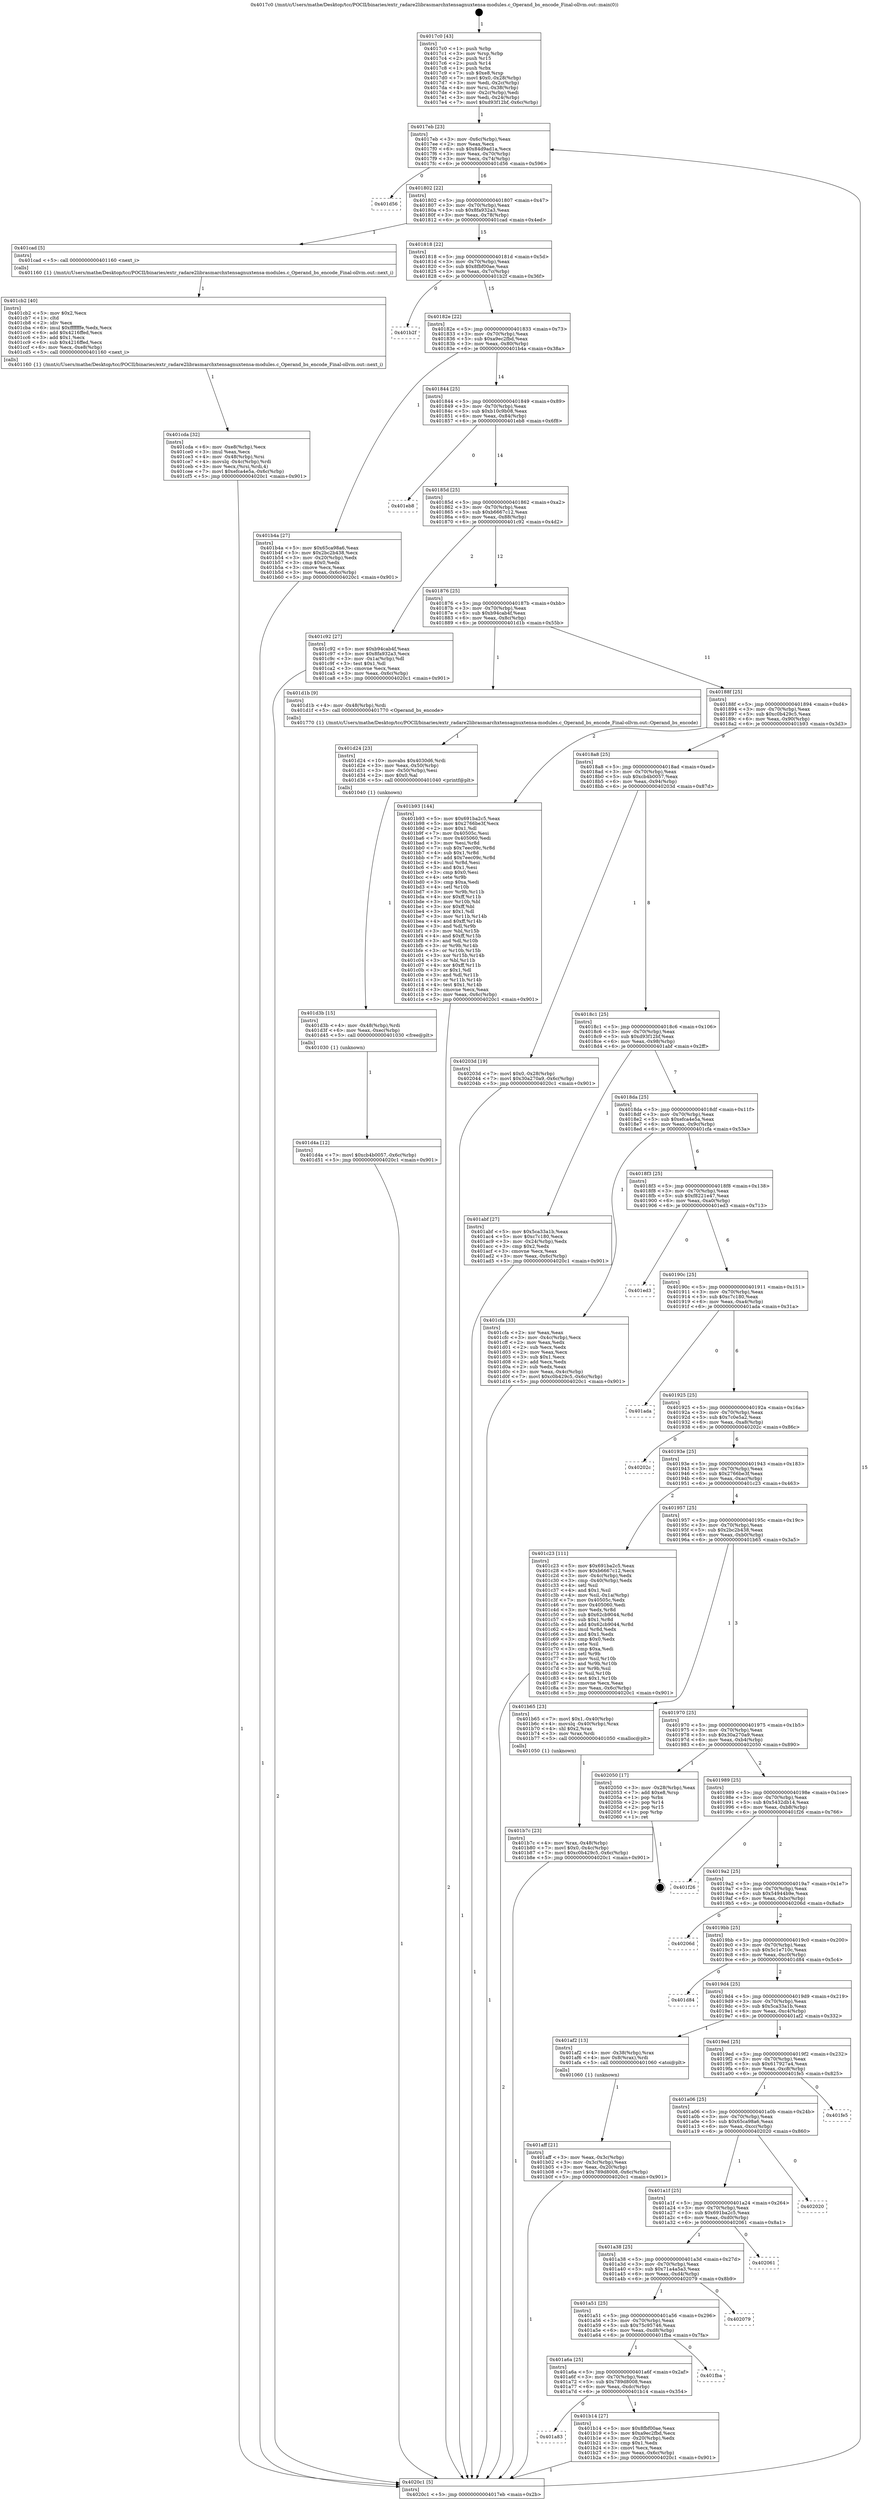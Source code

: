 digraph "0x4017c0" {
  label = "0x4017c0 (/mnt/c/Users/mathe/Desktop/tcc/POCII/binaries/extr_radare2librasmarchxtensagnuxtensa-modules.c_Operand_bs_encode_Final-ollvm.out::main(0))"
  labelloc = "t"
  node[shape=record]

  Entry [label="",width=0.3,height=0.3,shape=circle,fillcolor=black,style=filled]
  "0x4017eb" [label="{
     0x4017eb [23]\l
     | [instrs]\l
     &nbsp;&nbsp;0x4017eb \<+3\>: mov -0x6c(%rbp),%eax\l
     &nbsp;&nbsp;0x4017ee \<+2\>: mov %eax,%ecx\l
     &nbsp;&nbsp;0x4017f0 \<+6\>: sub $0x84d9ad1a,%ecx\l
     &nbsp;&nbsp;0x4017f6 \<+3\>: mov %eax,-0x70(%rbp)\l
     &nbsp;&nbsp;0x4017f9 \<+3\>: mov %ecx,-0x74(%rbp)\l
     &nbsp;&nbsp;0x4017fc \<+6\>: je 0000000000401d56 \<main+0x596\>\l
  }"]
  "0x401d56" [label="{
     0x401d56\l
  }", style=dashed]
  "0x401802" [label="{
     0x401802 [22]\l
     | [instrs]\l
     &nbsp;&nbsp;0x401802 \<+5\>: jmp 0000000000401807 \<main+0x47\>\l
     &nbsp;&nbsp;0x401807 \<+3\>: mov -0x70(%rbp),%eax\l
     &nbsp;&nbsp;0x40180a \<+5\>: sub $0x8fa932a3,%eax\l
     &nbsp;&nbsp;0x40180f \<+3\>: mov %eax,-0x78(%rbp)\l
     &nbsp;&nbsp;0x401812 \<+6\>: je 0000000000401cad \<main+0x4ed\>\l
  }"]
  Exit [label="",width=0.3,height=0.3,shape=circle,fillcolor=black,style=filled,peripheries=2]
  "0x401cad" [label="{
     0x401cad [5]\l
     | [instrs]\l
     &nbsp;&nbsp;0x401cad \<+5\>: call 0000000000401160 \<next_i\>\l
     | [calls]\l
     &nbsp;&nbsp;0x401160 \{1\} (/mnt/c/Users/mathe/Desktop/tcc/POCII/binaries/extr_radare2librasmarchxtensagnuxtensa-modules.c_Operand_bs_encode_Final-ollvm.out::next_i)\l
  }"]
  "0x401818" [label="{
     0x401818 [22]\l
     | [instrs]\l
     &nbsp;&nbsp;0x401818 \<+5\>: jmp 000000000040181d \<main+0x5d\>\l
     &nbsp;&nbsp;0x40181d \<+3\>: mov -0x70(%rbp),%eax\l
     &nbsp;&nbsp;0x401820 \<+5\>: sub $0x8fbf00ae,%eax\l
     &nbsp;&nbsp;0x401825 \<+3\>: mov %eax,-0x7c(%rbp)\l
     &nbsp;&nbsp;0x401828 \<+6\>: je 0000000000401b2f \<main+0x36f\>\l
  }"]
  "0x401d4a" [label="{
     0x401d4a [12]\l
     | [instrs]\l
     &nbsp;&nbsp;0x401d4a \<+7\>: movl $0xcb4b0057,-0x6c(%rbp)\l
     &nbsp;&nbsp;0x401d51 \<+5\>: jmp 00000000004020c1 \<main+0x901\>\l
  }"]
  "0x401b2f" [label="{
     0x401b2f\l
  }", style=dashed]
  "0x40182e" [label="{
     0x40182e [22]\l
     | [instrs]\l
     &nbsp;&nbsp;0x40182e \<+5\>: jmp 0000000000401833 \<main+0x73\>\l
     &nbsp;&nbsp;0x401833 \<+3\>: mov -0x70(%rbp),%eax\l
     &nbsp;&nbsp;0x401836 \<+5\>: sub $0xa9ec2fbd,%eax\l
     &nbsp;&nbsp;0x40183b \<+3\>: mov %eax,-0x80(%rbp)\l
     &nbsp;&nbsp;0x40183e \<+6\>: je 0000000000401b4a \<main+0x38a\>\l
  }"]
  "0x401d3b" [label="{
     0x401d3b [15]\l
     | [instrs]\l
     &nbsp;&nbsp;0x401d3b \<+4\>: mov -0x48(%rbp),%rdi\l
     &nbsp;&nbsp;0x401d3f \<+6\>: mov %eax,-0xec(%rbp)\l
     &nbsp;&nbsp;0x401d45 \<+5\>: call 0000000000401030 \<free@plt\>\l
     | [calls]\l
     &nbsp;&nbsp;0x401030 \{1\} (unknown)\l
  }"]
  "0x401b4a" [label="{
     0x401b4a [27]\l
     | [instrs]\l
     &nbsp;&nbsp;0x401b4a \<+5\>: mov $0x65ca98a6,%eax\l
     &nbsp;&nbsp;0x401b4f \<+5\>: mov $0x2bc2b438,%ecx\l
     &nbsp;&nbsp;0x401b54 \<+3\>: mov -0x20(%rbp),%edx\l
     &nbsp;&nbsp;0x401b57 \<+3\>: cmp $0x0,%edx\l
     &nbsp;&nbsp;0x401b5a \<+3\>: cmove %ecx,%eax\l
     &nbsp;&nbsp;0x401b5d \<+3\>: mov %eax,-0x6c(%rbp)\l
     &nbsp;&nbsp;0x401b60 \<+5\>: jmp 00000000004020c1 \<main+0x901\>\l
  }"]
  "0x401844" [label="{
     0x401844 [25]\l
     | [instrs]\l
     &nbsp;&nbsp;0x401844 \<+5\>: jmp 0000000000401849 \<main+0x89\>\l
     &nbsp;&nbsp;0x401849 \<+3\>: mov -0x70(%rbp),%eax\l
     &nbsp;&nbsp;0x40184c \<+5\>: sub $0xb10c9b08,%eax\l
     &nbsp;&nbsp;0x401851 \<+6\>: mov %eax,-0x84(%rbp)\l
     &nbsp;&nbsp;0x401857 \<+6\>: je 0000000000401eb8 \<main+0x6f8\>\l
  }"]
  "0x401d24" [label="{
     0x401d24 [23]\l
     | [instrs]\l
     &nbsp;&nbsp;0x401d24 \<+10\>: movabs $0x4030d6,%rdi\l
     &nbsp;&nbsp;0x401d2e \<+3\>: mov %eax,-0x50(%rbp)\l
     &nbsp;&nbsp;0x401d31 \<+3\>: mov -0x50(%rbp),%esi\l
     &nbsp;&nbsp;0x401d34 \<+2\>: mov $0x0,%al\l
     &nbsp;&nbsp;0x401d36 \<+5\>: call 0000000000401040 \<printf@plt\>\l
     | [calls]\l
     &nbsp;&nbsp;0x401040 \{1\} (unknown)\l
  }"]
  "0x401eb8" [label="{
     0x401eb8\l
  }", style=dashed]
  "0x40185d" [label="{
     0x40185d [25]\l
     | [instrs]\l
     &nbsp;&nbsp;0x40185d \<+5\>: jmp 0000000000401862 \<main+0xa2\>\l
     &nbsp;&nbsp;0x401862 \<+3\>: mov -0x70(%rbp),%eax\l
     &nbsp;&nbsp;0x401865 \<+5\>: sub $0xb6667c12,%eax\l
     &nbsp;&nbsp;0x40186a \<+6\>: mov %eax,-0x88(%rbp)\l
     &nbsp;&nbsp;0x401870 \<+6\>: je 0000000000401c92 \<main+0x4d2\>\l
  }"]
  "0x401cda" [label="{
     0x401cda [32]\l
     | [instrs]\l
     &nbsp;&nbsp;0x401cda \<+6\>: mov -0xe8(%rbp),%ecx\l
     &nbsp;&nbsp;0x401ce0 \<+3\>: imul %eax,%ecx\l
     &nbsp;&nbsp;0x401ce3 \<+4\>: mov -0x48(%rbp),%rsi\l
     &nbsp;&nbsp;0x401ce7 \<+4\>: movslq -0x4c(%rbp),%rdi\l
     &nbsp;&nbsp;0x401ceb \<+3\>: mov %ecx,(%rsi,%rdi,4)\l
     &nbsp;&nbsp;0x401cee \<+7\>: movl $0xefca4e5a,-0x6c(%rbp)\l
     &nbsp;&nbsp;0x401cf5 \<+5\>: jmp 00000000004020c1 \<main+0x901\>\l
  }"]
  "0x401c92" [label="{
     0x401c92 [27]\l
     | [instrs]\l
     &nbsp;&nbsp;0x401c92 \<+5\>: mov $0xb94cab4f,%eax\l
     &nbsp;&nbsp;0x401c97 \<+5\>: mov $0x8fa932a3,%ecx\l
     &nbsp;&nbsp;0x401c9c \<+3\>: mov -0x1a(%rbp),%dl\l
     &nbsp;&nbsp;0x401c9f \<+3\>: test $0x1,%dl\l
     &nbsp;&nbsp;0x401ca2 \<+3\>: cmovne %ecx,%eax\l
     &nbsp;&nbsp;0x401ca5 \<+3\>: mov %eax,-0x6c(%rbp)\l
     &nbsp;&nbsp;0x401ca8 \<+5\>: jmp 00000000004020c1 \<main+0x901\>\l
  }"]
  "0x401876" [label="{
     0x401876 [25]\l
     | [instrs]\l
     &nbsp;&nbsp;0x401876 \<+5\>: jmp 000000000040187b \<main+0xbb\>\l
     &nbsp;&nbsp;0x40187b \<+3\>: mov -0x70(%rbp),%eax\l
     &nbsp;&nbsp;0x40187e \<+5\>: sub $0xb94cab4f,%eax\l
     &nbsp;&nbsp;0x401883 \<+6\>: mov %eax,-0x8c(%rbp)\l
     &nbsp;&nbsp;0x401889 \<+6\>: je 0000000000401d1b \<main+0x55b\>\l
  }"]
  "0x401cb2" [label="{
     0x401cb2 [40]\l
     | [instrs]\l
     &nbsp;&nbsp;0x401cb2 \<+5\>: mov $0x2,%ecx\l
     &nbsp;&nbsp;0x401cb7 \<+1\>: cltd\l
     &nbsp;&nbsp;0x401cb8 \<+2\>: idiv %ecx\l
     &nbsp;&nbsp;0x401cba \<+6\>: imul $0xfffffffe,%edx,%ecx\l
     &nbsp;&nbsp;0x401cc0 \<+6\>: add $0x4216ffed,%ecx\l
     &nbsp;&nbsp;0x401cc6 \<+3\>: add $0x1,%ecx\l
     &nbsp;&nbsp;0x401cc9 \<+6\>: sub $0x4216ffed,%ecx\l
     &nbsp;&nbsp;0x401ccf \<+6\>: mov %ecx,-0xe8(%rbp)\l
     &nbsp;&nbsp;0x401cd5 \<+5\>: call 0000000000401160 \<next_i\>\l
     | [calls]\l
     &nbsp;&nbsp;0x401160 \{1\} (/mnt/c/Users/mathe/Desktop/tcc/POCII/binaries/extr_radare2librasmarchxtensagnuxtensa-modules.c_Operand_bs_encode_Final-ollvm.out::next_i)\l
  }"]
  "0x401d1b" [label="{
     0x401d1b [9]\l
     | [instrs]\l
     &nbsp;&nbsp;0x401d1b \<+4\>: mov -0x48(%rbp),%rdi\l
     &nbsp;&nbsp;0x401d1f \<+5\>: call 0000000000401770 \<Operand_bs_encode\>\l
     | [calls]\l
     &nbsp;&nbsp;0x401770 \{1\} (/mnt/c/Users/mathe/Desktop/tcc/POCII/binaries/extr_radare2librasmarchxtensagnuxtensa-modules.c_Operand_bs_encode_Final-ollvm.out::Operand_bs_encode)\l
  }"]
  "0x40188f" [label="{
     0x40188f [25]\l
     | [instrs]\l
     &nbsp;&nbsp;0x40188f \<+5\>: jmp 0000000000401894 \<main+0xd4\>\l
     &nbsp;&nbsp;0x401894 \<+3\>: mov -0x70(%rbp),%eax\l
     &nbsp;&nbsp;0x401897 \<+5\>: sub $0xc0b429c5,%eax\l
     &nbsp;&nbsp;0x40189c \<+6\>: mov %eax,-0x90(%rbp)\l
     &nbsp;&nbsp;0x4018a2 \<+6\>: je 0000000000401b93 \<main+0x3d3\>\l
  }"]
  "0x401b7c" [label="{
     0x401b7c [23]\l
     | [instrs]\l
     &nbsp;&nbsp;0x401b7c \<+4\>: mov %rax,-0x48(%rbp)\l
     &nbsp;&nbsp;0x401b80 \<+7\>: movl $0x0,-0x4c(%rbp)\l
     &nbsp;&nbsp;0x401b87 \<+7\>: movl $0xc0b429c5,-0x6c(%rbp)\l
     &nbsp;&nbsp;0x401b8e \<+5\>: jmp 00000000004020c1 \<main+0x901\>\l
  }"]
  "0x401b93" [label="{
     0x401b93 [144]\l
     | [instrs]\l
     &nbsp;&nbsp;0x401b93 \<+5\>: mov $0x691ba2c5,%eax\l
     &nbsp;&nbsp;0x401b98 \<+5\>: mov $0x2766be3f,%ecx\l
     &nbsp;&nbsp;0x401b9d \<+2\>: mov $0x1,%dl\l
     &nbsp;&nbsp;0x401b9f \<+7\>: mov 0x40505c,%esi\l
     &nbsp;&nbsp;0x401ba6 \<+7\>: mov 0x405060,%edi\l
     &nbsp;&nbsp;0x401bad \<+3\>: mov %esi,%r8d\l
     &nbsp;&nbsp;0x401bb0 \<+7\>: sub $0x7eec09c,%r8d\l
     &nbsp;&nbsp;0x401bb7 \<+4\>: sub $0x1,%r8d\l
     &nbsp;&nbsp;0x401bbb \<+7\>: add $0x7eec09c,%r8d\l
     &nbsp;&nbsp;0x401bc2 \<+4\>: imul %r8d,%esi\l
     &nbsp;&nbsp;0x401bc6 \<+3\>: and $0x1,%esi\l
     &nbsp;&nbsp;0x401bc9 \<+3\>: cmp $0x0,%esi\l
     &nbsp;&nbsp;0x401bcc \<+4\>: sete %r9b\l
     &nbsp;&nbsp;0x401bd0 \<+3\>: cmp $0xa,%edi\l
     &nbsp;&nbsp;0x401bd3 \<+4\>: setl %r10b\l
     &nbsp;&nbsp;0x401bd7 \<+3\>: mov %r9b,%r11b\l
     &nbsp;&nbsp;0x401bda \<+4\>: xor $0xff,%r11b\l
     &nbsp;&nbsp;0x401bde \<+3\>: mov %r10b,%bl\l
     &nbsp;&nbsp;0x401be1 \<+3\>: xor $0xff,%bl\l
     &nbsp;&nbsp;0x401be4 \<+3\>: xor $0x1,%dl\l
     &nbsp;&nbsp;0x401be7 \<+3\>: mov %r11b,%r14b\l
     &nbsp;&nbsp;0x401bea \<+4\>: and $0xff,%r14b\l
     &nbsp;&nbsp;0x401bee \<+3\>: and %dl,%r9b\l
     &nbsp;&nbsp;0x401bf1 \<+3\>: mov %bl,%r15b\l
     &nbsp;&nbsp;0x401bf4 \<+4\>: and $0xff,%r15b\l
     &nbsp;&nbsp;0x401bf8 \<+3\>: and %dl,%r10b\l
     &nbsp;&nbsp;0x401bfb \<+3\>: or %r9b,%r14b\l
     &nbsp;&nbsp;0x401bfe \<+3\>: or %r10b,%r15b\l
     &nbsp;&nbsp;0x401c01 \<+3\>: xor %r15b,%r14b\l
     &nbsp;&nbsp;0x401c04 \<+3\>: or %bl,%r11b\l
     &nbsp;&nbsp;0x401c07 \<+4\>: xor $0xff,%r11b\l
     &nbsp;&nbsp;0x401c0b \<+3\>: or $0x1,%dl\l
     &nbsp;&nbsp;0x401c0e \<+3\>: and %dl,%r11b\l
     &nbsp;&nbsp;0x401c11 \<+3\>: or %r11b,%r14b\l
     &nbsp;&nbsp;0x401c14 \<+4\>: test $0x1,%r14b\l
     &nbsp;&nbsp;0x401c18 \<+3\>: cmovne %ecx,%eax\l
     &nbsp;&nbsp;0x401c1b \<+3\>: mov %eax,-0x6c(%rbp)\l
     &nbsp;&nbsp;0x401c1e \<+5\>: jmp 00000000004020c1 \<main+0x901\>\l
  }"]
  "0x4018a8" [label="{
     0x4018a8 [25]\l
     | [instrs]\l
     &nbsp;&nbsp;0x4018a8 \<+5\>: jmp 00000000004018ad \<main+0xed\>\l
     &nbsp;&nbsp;0x4018ad \<+3\>: mov -0x70(%rbp),%eax\l
     &nbsp;&nbsp;0x4018b0 \<+5\>: sub $0xcb4b0057,%eax\l
     &nbsp;&nbsp;0x4018b5 \<+6\>: mov %eax,-0x94(%rbp)\l
     &nbsp;&nbsp;0x4018bb \<+6\>: je 000000000040203d \<main+0x87d\>\l
  }"]
  "0x401a83" [label="{
     0x401a83\l
  }", style=dashed]
  "0x40203d" [label="{
     0x40203d [19]\l
     | [instrs]\l
     &nbsp;&nbsp;0x40203d \<+7\>: movl $0x0,-0x28(%rbp)\l
     &nbsp;&nbsp;0x402044 \<+7\>: movl $0x30a270a9,-0x6c(%rbp)\l
     &nbsp;&nbsp;0x40204b \<+5\>: jmp 00000000004020c1 \<main+0x901\>\l
  }"]
  "0x4018c1" [label="{
     0x4018c1 [25]\l
     | [instrs]\l
     &nbsp;&nbsp;0x4018c1 \<+5\>: jmp 00000000004018c6 \<main+0x106\>\l
     &nbsp;&nbsp;0x4018c6 \<+3\>: mov -0x70(%rbp),%eax\l
     &nbsp;&nbsp;0x4018c9 \<+5\>: sub $0xd93f12bf,%eax\l
     &nbsp;&nbsp;0x4018ce \<+6\>: mov %eax,-0x98(%rbp)\l
     &nbsp;&nbsp;0x4018d4 \<+6\>: je 0000000000401abf \<main+0x2ff\>\l
  }"]
  "0x401b14" [label="{
     0x401b14 [27]\l
     | [instrs]\l
     &nbsp;&nbsp;0x401b14 \<+5\>: mov $0x8fbf00ae,%eax\l
     &nbsp;&nbsp;0x401b19 \<+5\>: mov $0xa9ec2fbd,%ecx\l
     &nbsp;&nbsp;0x401b1e \<+3\>: mov -0x20(%rbp),%edx\l
     &nbsp;&nbsp;0x401b21 \<+3\>: cmp $0x1,%edx\l
     &nbsp;&nbsp;0x401b24 \<+3\>: cmovl %ecx,%eax\l
     &nbsp;&nbsp;0x401b27 \<+3\>: mov %eax,-0x6c(%rbp)\l
     &nbsp;&nbsp;0x401b2a \<+5\>: jmp 00000000004020c1 \<main+0x901\>\l
  }"]
  "0x401abf" [label="{
     0x401abf [27]\l
     | [instrs]\l
     &nbsp;&nbsp;0x401abf \<+5\>: mov $0x5ca33a1b,%eax\l
     &nbsp;&nbsp;0x401ac4 \<+5\>: mov $0xc7c180,%ecx\l
     &nbsp;&nbsp;0x401ac9 \<+3\>: mov -0x24(%rbp),%edx\l
     &nbsp;&nbsp;0x401acc \<+3\>: cmp $0x2,%edx\l
     &nbsp;&nbsp;0x401acf \<+3\>: cmovne %ecx,%eax\l
     &nbsp;&nbsp;0x401ad2 \<+3\>: mov %eax,-0x6c(%rbp)\l
     &nbsp;&nbsp;0x401ad5 \<+5\>: jmp 00000000004020c1 \<main+0x901\>\l
  }"]
  "0x4018da" [label="{
     0x4018da [25]\l
     | [instrs]\l
     &nbsp;&nbsp;0x4018da \<+5\>: jmp 00000000004018df \<main+0x11f\>\l
     &nbsp;&nbsp;0x4018df \<+3\>: mov -0x70(%rbp),%eax\l
     &nbsp;&nbsp;0x4018e2 \<+5\>: sub $0xefca4e5a,%eax\l
     &nbsp;&nbsp;0x4018e7 \<+6\>: mov %eax,-0x9c(%rbp)\l
     &nbsp;&nbsp;0x4018ed \<+6\>: je 0000000000401cfa \<main+0x53a\>\l
  }"]
  "0x4020c1" [label="{
     0x4020c1 [5]\l
     | [instrs]\l
     &nbsp;&nbsp;0x4020c1 \<+5\>: jmp 00000000004017eb \<main+0x2b\>\l
  }"]
  "0x4017c0" [label="{
     0x4017c0 [43]\l
     | [instrs]\l
     &nbsp;&nbsp;0x4017c0 \<+1\>: push %rbp\l
     &nbsp;&nbsp;0x4017c1 \<+3\>: mov %rsp,%rbp\l
     &nbsp;&nbsp;0x4017c4 \<+2\>: push %r15\l
     &nbsp;&nbsp;0x4017c6 \<+2\>: push %r14\l
     &nbsp;&nbsp;0x4017c8 \<+1\>: push %rbx\l
     &nbsp;&nbsp;0x4017c9 \<+7\>: sub $0xe8,%rsp\l
     &nbsp;&nbsp;0x4017d0 \<+7\>: movl $0x0,-0x28(%rbp)\l
     &nbsp;&nbsp;0x4017d7 \<+3\>: mov %edi,-0x2c(%rbp)\l
     &nbsp;&nbsp;0x4017da \<+4\>: mov %rsi,-0x38(%rbp)\l
     &nbsp;&nbsp;0x4017de \<+3\>: mov -0x2c(%rbp),%edi\l
     &nbsp;&nbsp;0x4017e1 \<+3\>: mov %edi,-0x24(%rbp)\l
     &nbsp;&nbsp;0x4017e4 \<+7\>: movl $0xd93f12bf,-0x6c(%rbp)\l
  }"]
  "0x401a6a" [label="{
     0x401a6a [25]\l
     | [instrs]\l
     &nbsp;&nbsp;0x401a6a \<+5\>: jmp 0000000000401a6f \<main+0x2af\>\l
     &nbsp;&nbsp;0x401a6f \<+3\>: mov -0x70(%rbp),%eax\l
     &nbsp;&nbsp;0x401a72 \<+5\>: sub $0x789d8008,%eax\l
     &nbsp;&nbsp;0x401a77 \<+6\>: mov %eax,-0xdc(%rbp)\l
     &nbsp;&nbsp;0x401a7d \<+6\>: je 0000000000401b14 \<main+0x354\>\l
  }"]
  "0x401cfa" [label="{
     0x401cfa [33]\l
     | [instrs]\l
     &nbsp;&nbsp;0x401cfa \<+2\>: xor %eax,%eax\l
     &nbsp;&nbsp;0x401cfc \<+3\>: mov -0x4c(%rbp),%ecx\l
     &nbsp;&nbsp;0x401cff \<+2\>: mov %eax,%edx\l
     &nbsp;&nbsp;0x401d01 \<+2\>: sub %ecx,%edx\l
     &nbsp;&nbsp;0x401d03 \<+2\>: mov %eax,%ecx\l
     &nbsp;&nbsp;0x401d05 \<+3\>: sub $0x1,%ecx\l
     &nbsp;&nbsp;0x401d08 \<+2\>: add %ecx,%edx\l
     &nbsp;&nbsp;0x401d0a \<+2\>: sub %edx,%eax\l
     &nbsp;&nbsp;0x401d0c \<+3\>: mov %eax,-0x4c(%rbp)\l
     &nbsp;&nbsp;0x401d0f \<+7\>: movl $0xc0b429c5,-0x6c(%rbp)\l
     &nbsp;&nbsp;0x401d16 \<+5\>: jmp 00000000004020c1 \<main+0x901\>\l
  }"]
  "0x4018f3" [label="{
     0x4018f3 [25]\l
     | [instrs]\l
     &nbsp;&nbsp;0x4018f3 \<+5\>: jmp 00000000004018f8 \<main+0x138\>\l
     &nbsp;&nbsp;0x4018f8 \<+3\>: mov -0x70(%rbp),%eax\l
     &nbsp;&nbsp;0x4018fb \<+5\>: sub $0xf8221e47,%eax\l
     &nbsp;&nbsp;0x401900 \<+6\>: mov %eax,-0xa0(%rbp)\l
     &nbsp;&nbsp;0x401906 \<+6\>: je 0000000000401ed3 \<main+0x713\>\l
  }"]
  "0x401fba" [label="{
     0x401fba\l
  }", style=dashed]
  "0x401ed3" [label="{
     0x401ed3\l
  }", style=dashed]
  "0x40190c" [label="{
     0x40190c [25]\l
     | [instrs]\l
     &nbsp;&nbsp;0x40190c \<+5\>: jmp 0000000000401911 \<main+0x151\>\l
     &nbsp;&nbsp;0x401911 \<+3\>: mov -0x70(%rbp),%eax\l
     &nbsp;&nbsp;0x401914 \<+5\>: sub $0xc7c180,%eax\l
     &nbsp;&nbsp;0x401919 \<+6\>: mov %eax,-0xa4(%rbp)\l
     &nbsp;&nbsp;0x40191f \<+6\>: je 0000000000401ada \<main+0x31a\>\l
  }"]
  "0x401a51" [label="{
     0x401a51 [25]\l
     | [instrs]\l
     &nbsp;&nbsp;0x401a51 \<+5\>: jmp 0000000000401a56 \<main+0x296\>\l
     &nbsp;&nbsp;0x401a56 \<+3\>: mov -0x70(%rbp),%eax\l
     &nbsp;&nbsp;0x401a59 \<+5\>: sub $0x75c95746,%eax\l
     &nbsp;&nbsp;0x401a5e \<+6\>: mov %eax,-0xd8(%rbp)\l
     &nbsp;&nbsp;0x401a64 \<+6\>: je 0000000000401fba \<main+0x7fa\>\l
  }"]
  "0x401ada" [label="{
     0x401ada\l
  }", style=dashed]
  "0x401925" [label="{
     0x401925 [25]\l
     | [instrs]\l
     &nbsp;&nbsp;0x401925 \<+5\>: jmp 000000000040192a \<main+0x16a\>\l
     &nbsp;&nbsp;0x40192a \<+3\>: mov -0x70(%rbp),%eax\l
     &nbsp;&nbsp;0x40192d \<+5\>: sub $0x7c0e5a2,%eax\l
     &nbsp;&nbsp;0x401932 \<+6\>: mov %eax,-0xa8(%rbp)\l
     &nbsp;&nbsp;0x401938 \<+6\>: je 000000000040202c \<main+0x86c\>\l
  }"]
  "0x402079" [label="{
     0x402079\l
  }", style=dashed]
  "0x40202c" [label="{
     0x40202c\l
  }", style=dashed]
  "0x40193e" [label="{
     0x40193e [25]\l
     | [instrs]\l
     &nbsp;&nbsp;0x40193e \<+5\>: jmp 0000000000401943 \<main+0x183\>\l
     &nbsp;&nbsp;0x401943 \<+3\>: mov -0x70(%rbp),%eax\l
     &nbsp;&nbsp;0x401946 \<+5\>: sub $0x2766be3f,%eax\l
     &nbsp;&nbsp;0x40194b \<+6\>: mov %eax,-0xac(%rbp)\l
     &nbsp;&nbsp;0x401951 \<+6\>: je 0000000000401c23 \<main+0x463\>\l
  }"]
  "0x401a38" [label="{
     0x401a38 [25]\l
     | [instrs]\l
     &nbsp;&nbsp;0x401a38 \<+5\>: jmp 0000000000401a3d \<main+0x27d\>\l
     &nbsp;&nbsp;0x401a3d \<+3\>: mov -0x70(%rbp),%eax\l
     &nbsp;&nbsp;0x401a40 \<+5\>: sub $0x71a4a5a3,%eax\l
     &nbsp;&nbsp;0x401a45 \<+6\>: mov %eax,-0xd4(%rbp)\l
     &nbsp;&nbsp;0x401a4b \<+6\>: je 0000000000402079 \<main+0x8b9\>\l
  }"]
  "0x401c23" [label="{
     0x401c23 [111]\l
     | [instrs]\l
     &nbsp;&nbsp;0x401c23 \<+5\>: mov $0x691ba2c5,%eax\l
     &nbsp;&nbsp;0x401c28 \<+5\>: mov $0xb6667c12,%ecx\l
     &nbsp;&nbsp;0x401c2d \<+3\>: mov -0x4c(%rbp),%edx\l
     &nbsp;&nbsp;0x401c30 \<+3\>: cmp -0x40(%rbp),%edx\l
     &nbsp;&nbsp;0x401c33 \<+4\>: setl %sil\l
     &nbsp;&nbsp;0x401c37 \<+4\>: and $0x1,%sil\l
     &nbsp;&nbsp;0x401c3b \<+4\>: mov %sil,-0x1a(%rbp)\l
     &nbsp;&nbsp;0x401c3f \<+7\>: mov 0x40505c,%edx\l
     &nbsp;&nbsp;0x401c46 \<+7\>: mov 0x405060,%edi\l
     &nbsp;&nbsp;0x401c4d \<+3\>: mov %edx,%r8d\l
     &nbsp;&nbsp;0x401c50 \<+7\>: sub $0x62cb9044,%r8d\l
     &nbsp;&nbsp;0x401c57 \<+4\>: sub $0x1,%r8d\l
     &nbsp;&nbsp;0x401c5b \<+7\>: add $0x62cb9044,%r8d\l
     &nbsp;&nbsp;0x401c62 \<+4\>: imul %r8d,%edx\l
     &nbsp;&nbsp;0x401c66 \<+3\>: and $0x1,%edx\l
     &nbsp;&nbsp;0x401c69 \<+3\>: cmp $0x0,%edx\l
     &nbsp;&nbsp;0x401c6c \<+4\>: sete %sil\l
     &nbsp;&nbsp;0x401c70 \<+3\>: cmp $0xa,%edi\l
     &nbsp;&nbsp;0x401c73 \<+4\>: setl %r9b\l
     &nbsp;&nbsp;0x401c77 \<+3\>: mov %sil,%r10b\l
     &nbsp;&nbsp;0x401c7a \<+3\>: and %r9b,%r10b\l
     &nbsp;&nbsp;0x401c7d \<+3\>: xor %r9b,%sil\l
     &nbsp;&nbsp;0x401c80 \<+3\>: or %sil,%r10b\l
     &nbsp;&nbsp;0x401c83 \<+4\>: test $0x1,%r10b\l
     &nbsp;&nbsp;0x401c87 \<+3\>: cmovne %ecx,%eax\l
     &nbsp;&nbsp;0x401c8a \<+3\>: mov %eax,-0x6c(%rbp)\l
     &nbsp;&nbsp;0x401c8d \<+5\>: jmp 00000000004020c1 \<main+0x901\>\l
  }"]
  "0x401957" [label="{
     0x401957 [25]\l
     | [instrs]\l
     &nbsp;&nbsp;0x401957 \<+5\>: jmp 000000000040195c \<main+0x19c\>\l
     &nbsp;&nbsp;0x40195c \<+3\>: mov -0x70(%rbp),%eax\l
     &nbsp;&nbsp;0x40195f \<+5\>: sub $0x2bc2b438,%eax\l
     &nbsp;&nbsp;0x401964 \<+6\>: mov %eax,-0xb0(%rbp)\l
     &nbsp;&nbsp;0x40196a \<+6\>: je 0000000000401b65 \<main+0x3a5\>\l
  }"]
  "0x402061" [label="{
     0x402061\l
  }", style=dashed]
  "0x401b65" [label="{
     0x401b65 [23]\l
     | [instrs]\l
     &nbsp;&nbsp;0x401b65 \<+7\>: movl $0x1,-0x40(%rbp)\l
     &nbsp;&nbsp;0x401b6c \<+4\>: movslq -0x40(%rbp),%rax\l
     &nbsp;&nbsp;0x401b70 \<+4\>: shl $0x2,%rax\l
     &nbsp;&nbsp;0x401b74 \<+3\>: mov %rax,%rdi\l
     &nbsp;&nbsp;0x401b77 \<+5\>: call 0000000000401050 \<malloc@plt\>\l
     | [calls]\l
     &nbsp;&nbsp;0x401050 \{1\} (unknown)\l
  }"]
  "0x401970" [label="{
     0x401970 [25]\l
     | [instrs]\l
     &nbsp;&nbsp;0x401970 \<+5\>: jmp 0000000000401975 \<main+0x1b5\>\l
     &nbsp;&nbsp;0x401975 \<+3\>: mov -0x70(%rbp),%eax\l
     &nbsp;&nbsp;0x401978 \<+5\>: sub $0x30a270a9,%eax\l
     &nbsp;&nbsp;0x40197d \<+6\>: mov %eax,-0xb4(%rbp)\l
     &nbsp;&nbsp;0x401983 \<+6\>: je 0000000000402050 \<main+0x890\>\l
  }"]
  "0x401a1f" [label="{
     0x401a1f [25]\l
     | [instrs]\l
     &nbsp;&nbsp;0x401a1f \<+5\>: jmp 0000000000401a24 \<main+0x264\>\l
     &nbsp;&nbsp;0x401a24 \<+3\>: mov -0x70(%rbp),%eax\l
     &nbsp;&nbsp;0x401a27 \<+5\>: sub $0x691ba2c5,%eax\l
     &nbsp;&nbsp;0x401a2c \<+6\>: mov %eax,-0xd0(%rbp)\l
     &nbsp;&nbsp;0x401a32 \<+6\>: je 0000000000402061 \<main+0x8a1\>\l
  }"]
  "0x402050" [label="{
     0x402050 [17]\l
     | [instrs]\l
     &nbsp;&nbsp;0x402050 \<+3\>: mov -0x28(%rbp),%eax\l
     &nbsp;&nbsp;0x402053 \<+7\>: add $0xe8,%rsp\l
     &nbsp;&nbsp;0x40205a \<+1\>: pop %rbx\l
     &nbsp;&nbsp;0x40205b \<+2\>: pop %r14\l
     &nbsp;&nbsp;0x40205d \<+2\>: pop %r15\l
     &nbsp;&nbsp;0x40205f \<+1\>: pop %rbp\l
     &nbsp;&nbsp;0x402060 \<+1\>: ret\l
  }"]
  "0x401989" [label="{
     0x401989 [25]\l
     | [instrs]\l
     &nbsp;&nbsp;0x401989 \<+5\>: jmp 000000000040198e \<main+0x1ce\>\l
     &nbsp;&nbsp;0x40198e \<+3\>: mov -0x70(%rbp),%eax\l
     &nbsp;&nbsp;0x401991 \<+5\>: sub $0x5432db14,%eax\l
     &nbsp;&nbsp;0x401996 \<+6\>: mov %eax,-0xb8(%rbp)\l
     &nbsp;&nbsp;0x40199c \<+6\>: je 0000000000401f26 \<main+0x766\>\l
  }"]
  "0x402020" [label="{
     0x402020\l
  }", style=dashed]
  "0x401f26" [label="{
     0x401f26\l
  }", style=dashed]
  "0x4019a2" [label="{
     0x4019a2 [25]\l
     | [instrs]\l
     &nbsp;&nbsp;0x4019a2 \<+5\>: jmp 00000000004019a7 \<main+0x1e7\>\l
     &nbsp;&nbsp;0x4019a7 \<+3\>: mov -0x70(%rbp),%eax\l
     &nbsp;&nbsp;0x4019aa \<+5\>: sub $0x54944b9e,%eax\l
     &nbsp;&nbsp;0x4019af \<+6\>: mov %eax,-0xbc(%rbp)\l
     &nbsp;&nbsp;0x4019b5 \<+6\>: je 000000000040206d \<main+0x8ad\>\l
  }"]
  "0x401a06" [label="{
     0x401a06 [25]\l
     | [instrs]\l
     &nbsp;&nbsp;0x401a06 \<+5\>: jmp 0000000000401a0b \<main+0x24b\>\l
     &nbsp;&nbsp;0x401a0b \<+3\>: mov -0x70(%rbp),%eax\l
     &nbsp;&nbsp;0x401a0e \<+5\>: sub $0x65ca98a6,%eax\l
     &nbsp;&nbsp;0x401a13 \<+6\>: mov %eax,-0xcc(%rbp)\l
     &nbsp;&nbsp;0x401a19 \<+6\>: je 0000000000402020 \<main+0x860\>\l
  }"]
  "0x40206d" [label="{
     0x40206d\l
  }", style=dashed]
  "0x4019bb" [label="{
     0x4019bb [25]\l
     | [instrs]\l
     &nbsp;&nbsp;0x4019bb \<+5\>: jmp 00000000004019c0 \<main+0x200\>\l
     &nbsp;&nbsp;0x4019c0 \<+3\>: mov -0x70(%rbp),%eax\l
     &nbsp;&nbsp;0x4019c3 \<+5\>: sub $0x5c1e710c,%eax\l
     &nbsp;&nbsp;0x4019c8 \<+6\>: mov %eax,-0xc0(%rbp)\l
     &nbsp;&nbsp;0x4019ce \<+6\>: je 0000000000401d84 \<main+0x5c4\>\l
  }"]
  "0x401fe5" [label="{
     0x401fe5\l
  }", style=dashed]
  "0x401d84" [label="{
     0x401d84\l
  }", style=dashed]
  "0x4019d4" [label="{
     0x4019d4 [25]\l
     | [instrs]\l
     &nbsp;&nbsp;0x4019d4 \<+5\>: jmp 00000000004019d9 \<main+0x219\>\l
     &nbsp;&nbsp;0x4019d9 \<+3\>: mov -0x70(%rbp),%eax\l
     &nbsp;&nbsp;0x4019dc \<+5\>: sub $0x5ca33a1b,%eax\l
     &nbsp;&nbsp;0x4019e1 \<+6\>: mov %eax,-0xc4(%rbp)\l
     &nbsp;&nbsp;0x4019e7 \<+6\>: je 0000000000401af2 \<main+0x332\>\l
  }"]
  "0x401aff" [label="{
     0x401aff [21]\l
     | [instrs]\l
     &nbsp;&nbsp;0x401aff \<+3\>: mov %eax,-0x3c(%rbp)\l
     &nbsp;&nbsp;0x401b02 \<+3\>: mov -0x3c(%rbp),%eax\l
     &nbsp;&nbsp;0x401b05 \<+3\>: mov %eax,-0x20(%rbp)\l
     &nbsp;&nbsp;0x401b08 \<+7\>: movl $0x789d8008,-0x6c(%rbp)\l
     &nbsp;&nbsp;0x401b0f \<+5\>: jmp 00000000004020c1 \<main+0x901\>\l
  }"]
  "0x401af2" [label="{
     0x401af2 [13]\l
     | [instrs]\l
     &nbsp;&nbsp;0x401af2 \<+4\>: mov -0x38(%rbp),%rax\l
     &nbsp;&nbsp;0x401af6 \<+4\>: mov 0x8(%rax),%rdi\l
     &nbsp;&nbsp;0x401afa \<+5\>: call 0000000000401060 \<atoi@plt\>\l
     | [calls]\l
     &nbsp;&nbsp;0x401060 \{1\} (unknown)\l
  }"]
  "0x4019ed" [label="{
     0x4019ed [25]\l
     | [instrs]\l
     &nbsp;&nbsp;0x4019ed \<+5\>: jmp 00000000004019f2 \<main+0x232\>\l
     &nbsp;&nbsp;0x4019f2 \<+3\>: mov -0x70(%rbp),%eax\l
     &nbsp;&nbsp;0x4019f5 \<+5\>: sub $0x617927a4,%eax\l
     &nbsp;&nbsp;0x4019fa \<+6\>: mov %eax,-0xc8(%rbp)\l
     &nbsp;&nbsp;0x401a00 \<+6\>: je 0000000000401fe5 \<main+0x825\>\l
  }"]
  Entry -> "0x4017c0" [label=" 1"]
  "0x4017eb" -> "0x401d56" [label=" 0"]
  "0x4017eb" -> "0x401802" [label=" 16"]
  "0x402050" -> Exit [label=" 1"]
  "0x401802" -> "0x401cad" [label=" 1"]
  "0x401802" -> "0x401818" [label=" 15"]
  "0x40203d" -> "0x4020c1" [label=" 1"]
  "0x401818" -> "0x401b2f" [label=" 0"]
  "0x401818" -> "0x40182e" [label=" 15"]
  "0x401d4a" -> "0x4020c1" [label=" 1"]
  "0x40182e" -> "0x401b4a" [label=" 1"]
  "0x40182e" -> "0x401844" [label=" 14"]
  "0x401d3b" -> "0x401d4a" [label=" 1"]
  "0x401844" -> "0x401eb8" [label=" 0"]
  "0x401844" -> "0x40185d" [label=" 14"]
  "0x401d24" -> "0x401d3b" [label=" 1"]
  "0x40185d" -> "0x401c92" [label=" 2"]
  "0x40185d" -> "0x401876" [label=" 12"]
  "0x401d1b" -> "0x401d24" [label=" 1"]
  "0x401876" -> "0x401d1b" [label=" 1"]
  "0x401876" -> "0x40188f" [label=" 11"]
  "0x401cfa" -> "0x4020c1" [label=" 1"]
  "0x40188f" -> "0x401b93" [label=" 2"]
  "0x40188f" -> "0x4018a8" [label=" 9"]
  "0x401cda" -> "0x4020c1" [label=" 1"]
  "0x4018a8" -> "0x40203d" [label=" 1"]
  "0x4018a8" -> "0x4018c1" [label=" 8"]
  "0x401cb2" -> "0x401cda" [label=" 1"]
  "0x4018c1" -> "0x401abf" [label=" 1"]
  "0x4018c1" -> "0x4018da" [label=" 7"]
  "0x401abf" -> "0x4020c1" [label=" 1"]
  "0x4017c0" -> "0x4017eb" [label=" 1"]
  "0x4020c1" -> "0x4017eb" [label=" 15"]
  "0x401cad" -> "0x401cb2" [label=" 1"]
  "0x4018da" -> "0x401cfa" [label=" 1"]
  "0x4018da" -> "0x4018f3" [label=" 6"]
  "0x401c23" -> "0x4020c1" [label=" 2"]
  "0x4018f3" -> "0x401ed3" [label=" 0"]
  "0x4018f3" -> "0x40190c" [label=" 6"]
  "0x401b93" -> "0x4020c1" [label=" 2"]
  "0x40190c" -> "0x401ada" [label=" 0"]
  "0x40190c" -> "0x401925" [label=" 6"]
  "0x401b65" -> "0x401b7c" [label=" 1"]
  "0x401925" -> "0x40202c" [label=" 0"]
  "0x401925" -> "0x40193e" [label=" 6"]
  "0x401b4a" -> "0x4020c1" [label=" 1"]
  "0x40193e" -> "0x401c23" [label=" 2"]
  "0x40193e" -> "0x401957" [label=" 4"]
  "0x401a6a" -> "0x401a83" [label=" 0"]
  "0x401957" -> "0x401b65" [label=" 1"]
  "0x401957" -> "0x401970" [label=" 3"]
  "0x401a6a" -> "0x401b14" [label=" 1"]
  "0x401970" -> "0x402050" [label=" 1"]
  "0x401970" -> "0x401989" [label=" 2"]
  "0x401a51" -> "0x401a6a" [label=" 1"]
  "0x401989" -> "0x401f26" [label=" 0"]
  "0x401989" -> "0x4019a2" [label=" 2"]
  "0x401a51" -> "0x401fba" [label=" 0"]
  "0x4019a2" -> "0x40206d" [label=" 0"]
  "0x4019a2" -> "0x4019bb" [label=" 2"]
  "0x401a38" -> "0x401a51" [label=" 1"]
  "0x4019bb" -> "0x401d84" [label=" 0"]
  "0x4019bb" -> "0x4019d4" [label=" 2"]
  "0x401a38" -> "0x402079" [label=" 0"]
  "0x4019d4" -> "0x401af2" [label=" 1"]
  "0x4019d4" -> "0x4019ed" [label=" 1"]
  "0x401af2" -> "0x401aff" [label=" 1"]
  "0x401aff" -> "0x4020c1" [label=" 1"]
  "0x401b14" -> "0x4020c1" [label=" 1"]
  "0x4019ed" -> "0x401fe5" [label=" 0"]
  "0x4019ed" -> "0x401a06" [label=" 1"]
  "0x401b7c" -> "0x4020c1" [label=" 1"]
  "0x401a06" -> "0x402020" [label=" 0"]
  "0x401a06" -> "0x401a1f" [label=" 1"]
  "0x401c92" -> "0x4020c1" [label=" 2"]
  "0x401a1f" -> "0x402061" [label=" 0"]
  "0x401a1f" -> "0x401a38" [label=" 1"]
}
